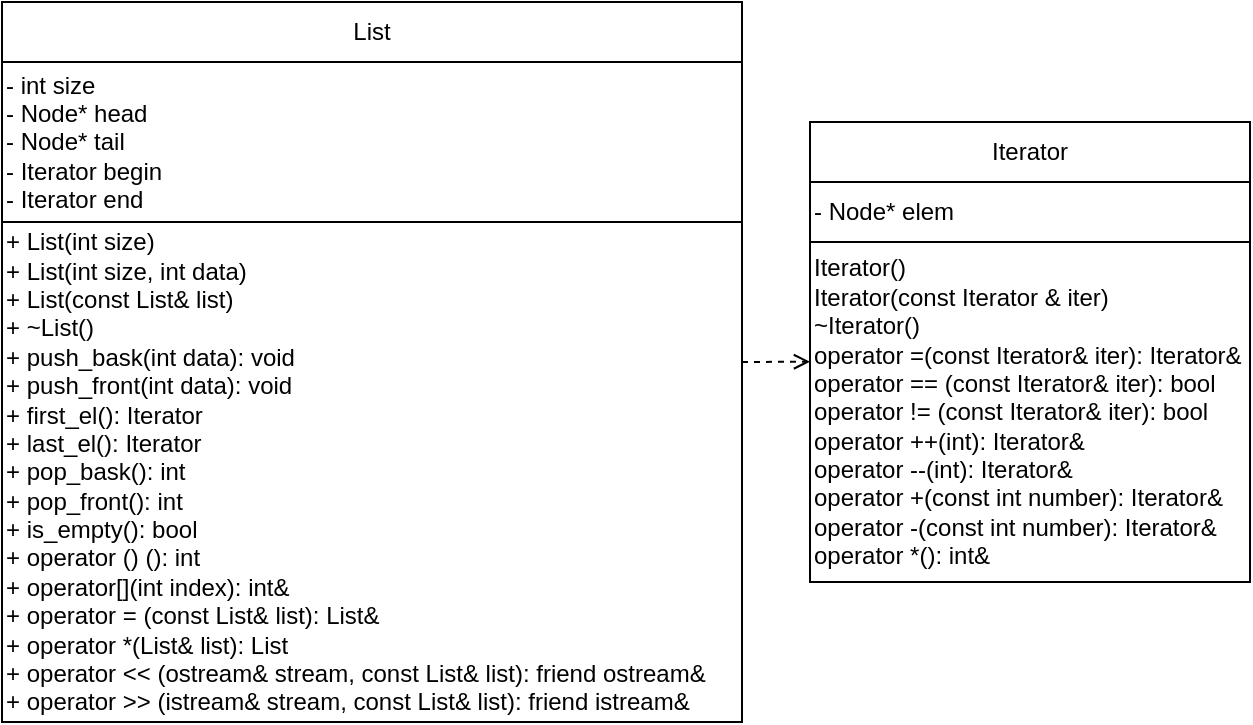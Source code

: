 <mxfile version="24.2.2" type="github">
  <diagram name="Страница — 1" id="wmpyFaIBQDBEcP2puH5-">
    <mxGraphModel dx="424" dy="769" grid="1" gridSize="10" guides="1" tooltips="1" connect="1" arrows="1" fold="1" page="1" pageScale="1" pageWidth="827" pageHeight="1169" math="0" shadow="0">
      <root>
        <mxCell id="0" />
        <mxCell id="1" parent="0" />
        <mxCell id="vxCf5Jom6dX7qapBQ88i-1" value="List" style="rounded=0;whiteSpace=wrap;html=1;" vertex="1" parent="1">
          <mxGeometry x="10" y="10" width="370" height="30" as="geometry" />
        </mxCell>
        <mxCell id="vxCf5Jom6dX7qapBQ88i-2" value="&lt;div&gt;- int size&lt;/div&gt;&lt;div&gt;- Node* head&lt;/div&gt;&lt;div&gt;- Node* tail&lt;/div&gt;&lt;div&gt;- Iterator begin&lt;/div&gt;&lt;div style=&quot;&quot;&gt;- Iterator end&lt;/div&gt;" style="rounded=0;whiteSpace=wrap;html=1;align=left;" vertex="1" parent="1">
          <mxGeometry x="10" y="40" width="370" height="80" as="geometry" />
        </mxCell>
        <mxCell id="vxCf5Jom6dX7qapBQ88i-3" value="&lt;div&gt;+ List(int size)&lt;/div&gt;&lt;div&gt;&lt;span style=&quot;background-color: initial;&quot;&gt;+&lt;/span&gt;&lt;span style=&quot;background-color: initial;&quot;&gt;&amp;nbsp;&lt;/span&gt;List(int size, int data)&lt;/div&gt;&lt;div&gt;&lt;span style=&quot;background-color: initial;&quot;&gt;+&lt;/span&gt;&lt;span style=&quot;background-color: initial;&quot;&gt;&amp;nbsp;&lt;/span&gt;List(const List&amp;amp; list)&lt;/div&gt;&lt;div&gt;&lt;span style=&quot;background-color: initial;&quot;&gt;+&lt;/span&gt;&lt;span style=&quot;background-color: initial;&quot;&gt;&amp;nbsp;&lt;/span&gt;~List()&lt;/div&gt;&lt;div&gt;&lt;span style=&quot;background-color: initial;&quot;&gt;+&lt;/span&gt;&lt;span style=&quot;background-color: initial;&quot;&gt;&amp;nbsp;&lt;/span&gt;push_bask(int data):&amp;nbsp;&lt;span style=&quot;background-color: initial;&quot;&gt;void&lt;/span&gt;&lt;/div&gt;&lt;div&gt;&lt;span style=&quot;background-color: initial;&quot;&gt;+&lt;/span&gt;&lt;span style=&quot;background-color: initial;&quot;&gt;&amp;nbsp;&lt;/span&gt;push_front(int data):&amp;nbsp;&lt;span style=&quot;background-color: initial;&quot;&gt;void&lt;/span&gt;&lt;/div&gt;&lt;div&gt;&lt;span style=&quot;background-color: initial;&quot;&gt;+&lt;/span&gt;&lt;span style=&quot;background-color: initial;&quot;&gt;&amp;nbsp;&lt;/span&gt;first_el():&amp;nbsp;&lt;span style=&quot;background-color: initial;&quot;&gt;Iterator&lt;/span&gt;&lt;span style=&quot;background-color: initial;&quot;&gt;&amp;nbsp;&lt;/span&gt;&lt;/div&gt;&lt;div&gt;&lt;span style=&quot;background-color: initial;&quot;&gt;+&lt;/span&gt;&lt;span style=&quot;background-color: initial;&quot;&gt;&amp;nbsp;&lt;/span&gt;last_el():&amp;nbsp;&lt;span style=&quot;background-color: initial;&quot;&gt;Iterator&lt;/span&gt;&lt;span style=&quot;background-color: initial;&quot;&gt;&amp;nbsp;&lt;/span&gt;&lt;/div&gt;&lt;div&gt;&lt;span style=&quot;background-color: initial;&quot;&gt;+&lt;/span&gt;&lt;span style=&quot;background-color: initial;&quot;&gt;&amp;nbsp;&lt;/span&gt;pop_bask():&amp;nbsp;&lt;span style=&quot;background-color: initial;&quot;&gt;int&lt;/span&gt;&lt;span style=&quot;background-color: initial;&quot;&gt;&amp;nbsp;&lt;/span&gt;&lt;/div&gt;&lt;div&gt;&lt;span style=&quot;background-color: initial;&quot;&gt;+&lt;/span&gt;&lt;span style=&quot;background-color: initial;&quot;&gt;&amp;nbsp;&lt;/span&gt;pop_front():&amp;nbsp;&lt;span style=&quot;background-color: initial;&quot;&gt;int&lt;/span&gt;&lt;span style=&quot;background-color: initial;&quot;&gt;&amp;nbsp;&lt;/span&gt;&lt;/div&gt;&lt;div&gt;&lt;span style=&quot;background-color: initial;&quot;&gt;+&lt;/span&gt;&lt;span style=&quot;background-color: initial;&quot;&gt;&amp;nbsp;&lt;/span&gt;is_empty():&amp;nbsp;&lt;span style=&quot;background-color: initial;&quot;&gt;bool&lt;/span&gt;&lt;span style=&quot;background-color: initial;&quot;&gt;&amp;nbsp;&lt;/span&gt;&lt;/div&gt;&lt;div&gt;&lt;span style=&quot;background-color: initial;&quot;&gt;+&lt;/span&gt;&lt;span style=&quot;background-color: initial;&quot;&gt;&amp;nbsp;&lt;/span&gt;operator () ():&amp;nbsp;&lt;span style=&quot;background-color: initial;&quot;&gt;int&lt;/span&gt;&lt;span style=&quot;background-color: initial;&quot;&gt;&amp;nbsp;&lt;/span&gt;&lt;/div&gt;&lt;div&gt;&lt;span style=&quot;background-color: initial;&quot;&gt;+&lt;/span&gt;&lt;span style=&quot;background-color: initial;&quot;&gt;&amp;nbsp;&lt;/span&gt;operator[](int index):&amp;nbsp;&lt;span style=&quot;background-color: initial;&quot;&gt;int&amp;amp;&lt;/span&gt;&lt;span style=&quot;background-color: initial;&quot;&gt;&amp;nbsp;&lt;/span&gt;&lt;/div&gt;&lt;div&gt;&lt;span style=&quot;background-color: initial;&quot;&gt;+&lt;/span&gt;&lt;span style=&quot;background-color: initial;&quot;&gt;&amp;nbsp;&lt;/span&gt;operator = (const List&amp;amp; list):&amp;nbsp;&lt;span style=&quot;background-color: initial;&quot;&gt;List&amp;amp;&lt;/span&gt;&lt;span style=&quot;background-color: initial;&quot;&gt;&amp;nbsp;&lt;/span&gt;&lt;/div&gt;&lt;div&gt;&lt;span style=&quot;background-color: initial;&quot;&gt;+&lt;/span&gt;&lt;span style=&quot;background-color: initial;&quot;&gt;&amp;nbsp;&lt;/span&gt;operator *(List&amp;amp; list):&amp;nbsp;&lt;span style=&quot;background-color: initial;&quot;&gt;List&lt;/span&gt;&lt;span style=&quot;background-color: initial;&quot;&gt;&amp;nbsp;&lt;/span&gt;&lt;/div&gt;&lt;div&gt;&lt;span style=&quot;background-color: initial;&quot;&gt;+&lt;/span&gt;&lt;span style=&quot;background-color: initial;&quot;&gt;&amp;nbsp;&lt;/span&gt;operator &amp;lt;&amp;lt; (ostream&amp;amp; stream, const List&amp;amp; list):&amp;nbsp;&lt;span style=&quot;background-color: initial;&quot;&gt;friend ostream&amp;amp;&lt;/span&gt;&lt;span style=&quot;background-color: initial;&quot;&gt;&amp;nbsp;&lt;/span&gt;&lt;/div&gt;&lt;div&gt;&lt;span style=&quot;background-color: initial;&quot;&gt;+&lt;/span&gt;&lt;span style=&quot;background-color: initial;&quot;&gt;&amp;nbsp;&lt;/span&gt;operator &amp;gt;&amp;gt; (istream&amp;amp; stream, const List&amp;amp; list):&amp;nbsp;&lt;span style=&quot;background-color: initial;&quot;&gt;friend istream&amp;amp;&lt;/span&gt;&lt;span style=&quot;background-color: initial;&quot;&gt;&amp;nbsp;&lt;/span&gt;&lt;/div&gt;" style="rounded=0;whiteSpace=wrap;html=1;align=left;" vertex="1" parent="1">
          <mxGeometry x="10" y="120" width="370" height="250" as="geometry" />
        </mxCell>
        <mxCell id="vxCf5Jom6dX7qapBQ88i-4" value="Iterator" style="rounded=0;whiteSpace=wrap;html=1;" vertex="1" parent="1">
          <mxGeometry x="414" y="70" width="220" height="30" as="geometry" />
        </mxCell>
        <mxCell id="vxCf5Jom6dX7qapBQ88i-5" value="&lt;div&gt;-&amp;nbsp;&lt;span style=&quot;background-color: initial;&quot;&gt;Node* elem&lt;/span&gt;&lt;/div&gt;" style="rounded=0;whiteSpace=wrap;html=1;align=left;" vertex="1" parent="1">
          <mxGeometry x="414" y="100" width="220" height="30" as="geometry" />
        </mxCell>
        <mxCell id="vxCf5Jom6dX7qapBQ88i-6" value="&lt;div&gt;Iterator()&lt;/div&gt;&lt;div&gt;Iterator(const Iterator &amp;amp; iter)&lt;/div&gt;&lt;div&gt;~Iterator()&amp;nbsp;&lt;/div&gt;&lt;div&gt;operator =(const Iterator&amp;amp; iter):&amp;nbsp;&lt;span style=&quot;background-color: initial;&quot;&gt;Iterator&amp;amp;&lt;/span&gt;&lt;span style=&quot;background-color: initial;&quot;&gt;&amp;nbsp;&lt;/span&gt;&lt;/div&gt;&lt;div&gt;operator == (const Iterator&amp;amp; iter):&amp;nbsp;&lt;span style=&quot;background-color: initial;&quot;&gt;bool&lt;/span&gt;&lt;span style=&quot;background-color: initial;&quot;&gt;&amp;nbsp;&lt;/span&gt;&lt;/div&gt;&lt;div&gt;operator != (const Iterator&amp;amp; iter):&amp;nbsp;&lt;span style=&quot;background-color: initial;&quot;&gt;bool&lt;/span&gt;&lt;span style=&quot;background-color: initial;&quot;&gt;&amp;nbsp;&lt;/span&gt;&lt;/div&gt;&lt;div&gt;operator ++(int):&amp;nbsp;&lt;span style=&quot;background-color: initial;&quot;&gt;Iterator&amp;amp;&lt;/span&gt;&lt;span style=&quot;background-color: initial;&quot;&gt;&amp;nbsp;&lt;/span&gt;&lt;/div&gt;&lt;div&gt;operator --(int):&amp;nbsp;&lt;span style=&quot;background-color: initial;&quot;&gt;Iterator&amp;amp;&lt;/span&gt;&lt;span style=&quot;background-color: initial;&quot;&gt;&amp;nbsp;&lt;/span&gt;&lt;/div&gt;&lt;div&gt;operator +(const int number):&amp;nbsp;&lt;span style=&quot;background-color: initial;&quot;&gt;Iterator&amp;amp;&lt;/span&gt;&lt;span style=&quot;background-color: initial;&quot;&gt;&amp;nbsp;&lt;/span&gt;&lt;/div&gt;&lt;div&gt;operator -(const int number):&amp;nbsp;&lt;span style=&quot;background-color: initial;&quot;&gt;Iterator&amp;amp;&lt;/span&gt;&lt;span style=&quot;background-color: initial;&quot;&gt;&amp;nbsp;&lt;/span&gt;&lt;/div&gt;&lt;div&gt;operator *():&amp;nbsp;&lt;span style=&quot;background-color: initial;&quot;&gt;int&amp;amp;&lt;/span&gt;&lt;span style=&quot;background-color: initial;&quot;&gt;&amp;nbsp;&lt;/span&gt;&lt;/div&gt;" style="rounded=0;whiteSpace=wrap;html=1;align=left;" vertex="1" parent="1">
          <mxGeometry x="414" y="130" width="220" height="170" as="geometry" />
        </mxCell>
        <mxCell id="vxCf5Jom6dX7qapBQ88i-7" value="" style="endArrow=open;html=1;rounded=0;dashed=1;endFill=0;entryX=0;entryY=0.352;entryDx=0;entryDy=0;entryPerimeter=0;" edge="1" parent="1" target="vxCf5Jom6dX7qapBQ88i-6">
          <mxGeometry width="50" height="50" relative="1" as="geometry">
            <mxPoint x="380" y="190" as="sourcePoint" />
            <mxPoint x="410" y="190" as="targetPoint" />
          </mxGeometry>
        </mxCell>
      </root>
    </mxGraphModel>
  </diagram>
</mxfile>
